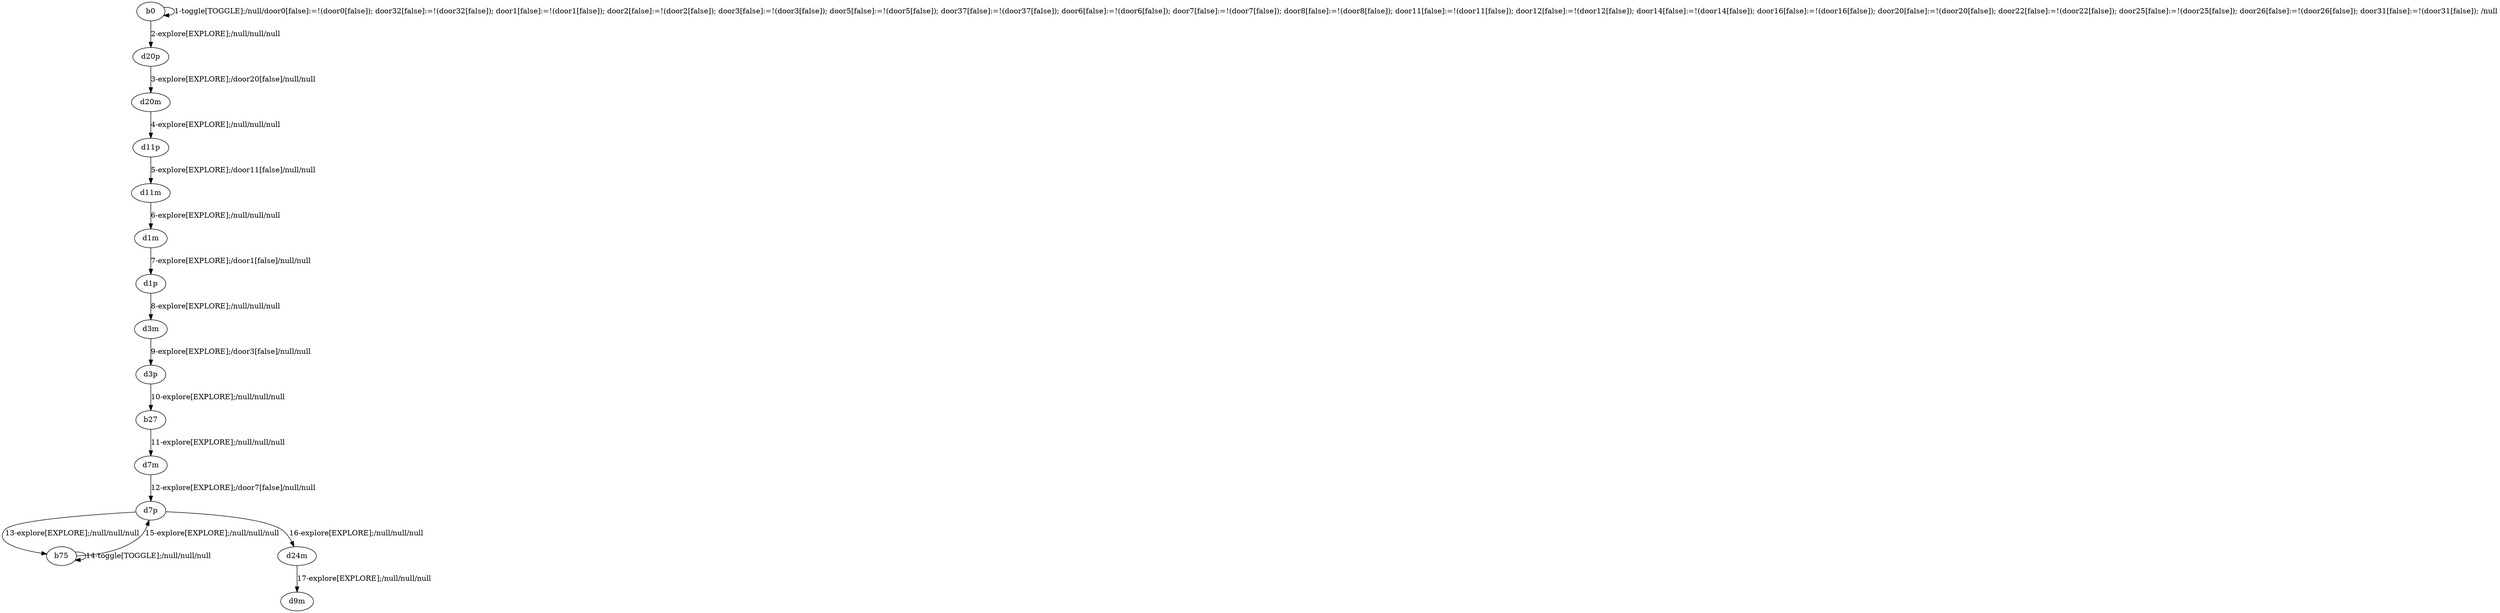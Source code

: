 # Total number of goals covered by this test: 3
# d7p --> b75
# b75 --> d7p
# b75 --> b75

digraph g {
"b0" -> "b0" [label = "1-toggle[TOGGLE];/null/door0[false]:=!(door0[false]); door32[false]:=!(door32[false]); door1[false]:=!(door1[false]); door2[false]:=!(door2[false]); door3[false]:=!(door3[false]); door5[false]:=!(door5[false]); door37[false]:=!(door37[false]); door6[false]:=!(door6[false]); door7[false]:=!(door7[false]); door8[false]:=!(door8[false]); door11[false]:=!(door11[false]); door12[false]:=!(door12[false]); door14[false]:=!(door14[false]); door16[false]:=!(door16[false]); door20[false]:=!(door20[false]); door22[false]:=!(door22[false]); door25[false]:=!(door25[false]); door26[false]:=!(door26[false]); door31[false]:=!(door31[false]); /null"];
"b0" -> "d20p" [label = "2-explore[EXPLORE];/null/null/null"];
"d20p" -> "d20m" [label = "3-explore[EXPLORE];/door20[false]/null/null"];
"d20m" -> "d11p" [label = "4-explore[EXPLORE];/null/null/null"];
"d11p" -> "d11m" [label = "5-explore[EXPLORE];/door11[false]/null/null"];
"d11m" -> "d1m" [label = "6-explore[EXPLORE];/null/null/null"];
"d1m" -> "d1p" [label = "7-explore[EXPLORE];/door1[false]/null/null"];
"d1p" -> "d3m" [label = "8-explore[EXPLORE];/null/null/null"];
"d3m" -> "d3p" [label = "9-explore[EXPLORE];/door3[false]/null/null"];
"d3p" -> "b27" [label = "10-explore[EXPLORE];/null/null/null"];
"b27" -> "d7m" [label = "11-explore[EXPLORE];/null/null/null"];
"d7m" -> "d7p" [label = "12-explore[EXPLORE];/door7[false]/null/null"];
"d7p" -> "b75" [label = "13-explore[EXPLORE];/null/null/null"];
"b75" -> "b75" [label = "14-toggle[TOGGLE];/null/null/null"];
"b75" -> "d7p" [label = "15-explore[EXPLORE];/null/null/null"];
"d7p" -> "d24m" [label = "16-explore[EXPLORE];/null/null/null"];
"d24m" -> "d9m" [label = "17-explore[EXPLORE];/null/null/null"];
}